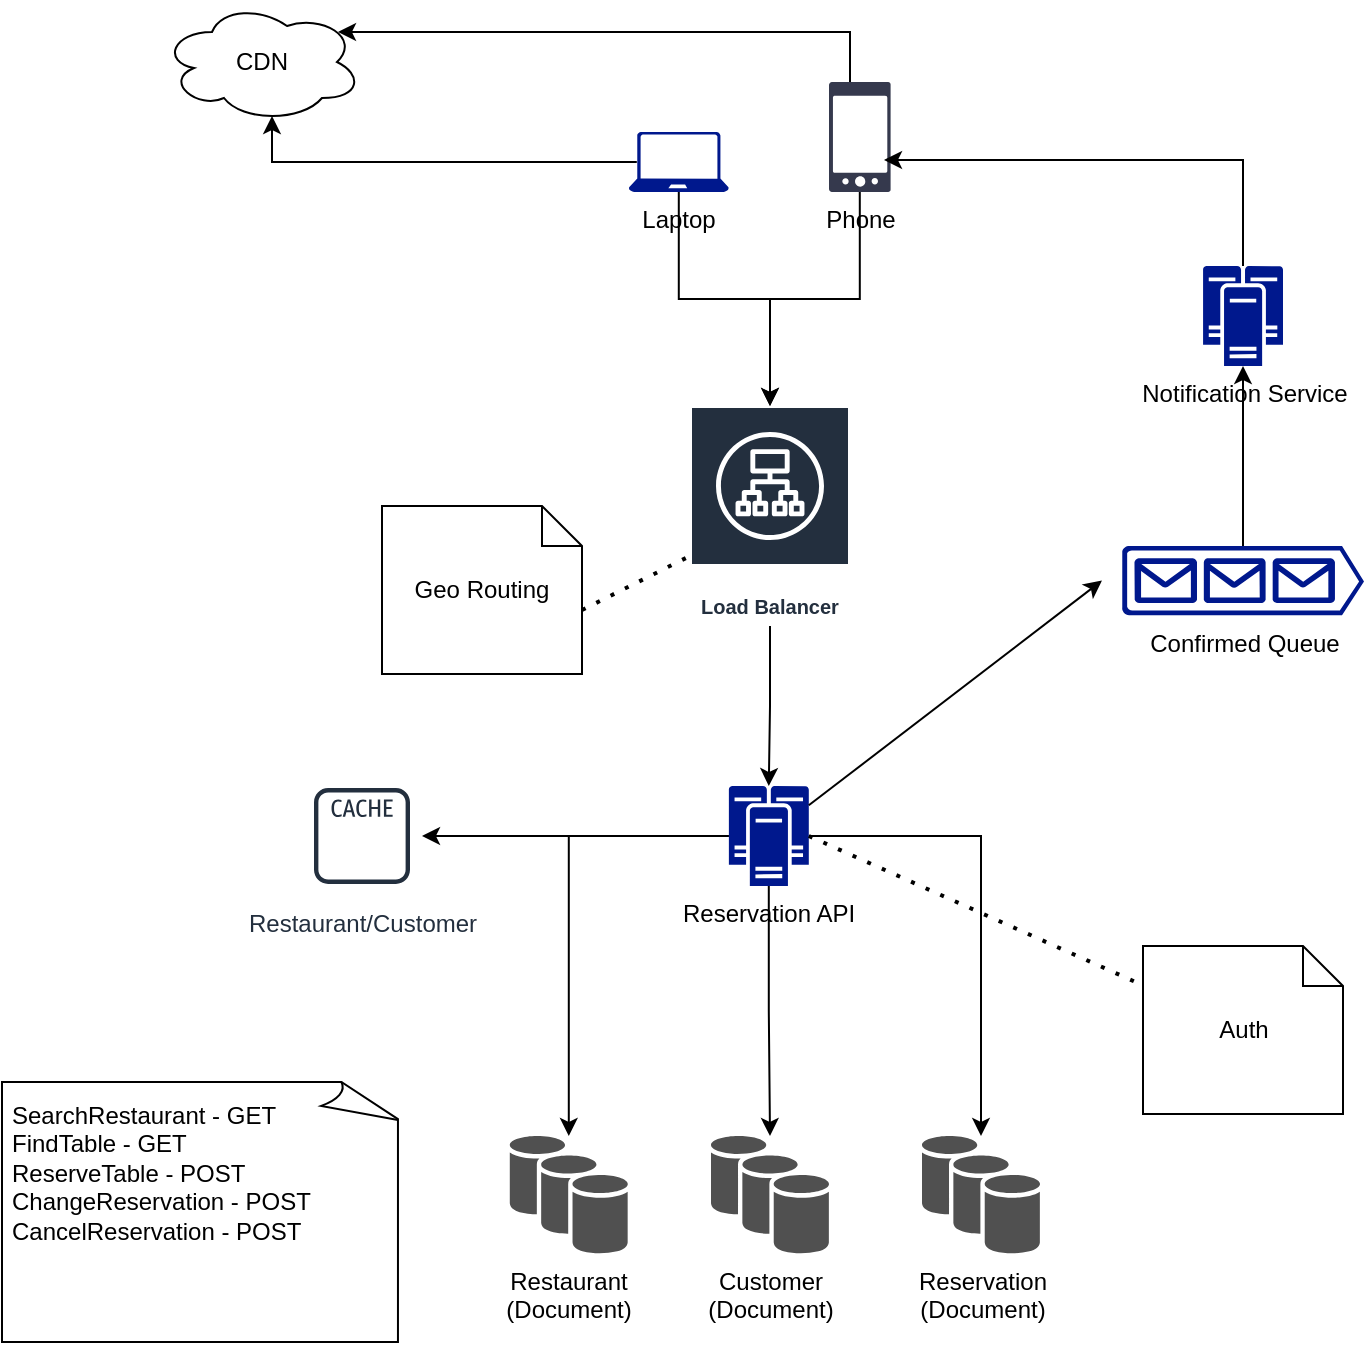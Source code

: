 <mxfile version="24.1.0" type="github">
  <diagram id="oNK5iG2GSj58y9uouhJK" name="Page-1">
    <mxGraphModel dx="1666" dy="785" grid="1" gridSize="10" guides="1" tooltips="1" connect="1" arrows="1" fold="1" page="1" pageScale="1" pageWidth="827" pageHeight="1169" math="0" shadow="0">
      <root>
        <mxCell id="0" />
        <mxCell id="1" parent="0" />
        <mxCell id="malOH9Rl9pckV-ilhNUJ-1" value="SearchRestaurant - GET&lt;div&gt;&lt;span style=&quot;background-color: initial;&quot;&gt;FindTable - GET&lt;/span&gt;&lt;br&gt;&lt;/div&gt;&lt;div&gt;ReserveTable - POST&lt;br&gt;Change&lt;span style=&quot;background-color: initial;&quot;&gt;Reservation - POST&lt;/span&gt;&lt;/div&gt;&lt;div&gt;&lt;span style=&quot;background-color: initial;&quot;&gt;Cancel&lt;/span&gt;&lt;span style=&quot;background-color: initial;&quot;&gt;Reservation - POST&lt;/span&gt;&lt;/div&gt;" style="whiteSpace=wrap;html=1;shape=mxgraph.basic.document;align=left;verticalAlign=top;spacingTop=0;spacing=5;" parent="1" vertex="1">
          <mxGeometry x="30" y="570" width="200" height="130" as="geometry" />
        </mxCell>
        <mxCell id="52DcFu_mwXOGBancipFE-1" style="edgeStyle=orthogonalEdgeStyle;rounded=0;orthogonalLoop=1;jettySize=auto;html=1;" parent="1" source="52DcFu_mwXOGBancipFE-2" target="52DcFu_mwXOGBancipFE-5" edge="1">
          <mxGeometry relative="1" as="geometry" />
        </mxCell>
        <mxCell id="dILfHhKP7yfeXY7zJibL-13" style="edgeStyle=orthogonalEdgeStyle;rounded=0;orthogonalLoop=1;jettySize=auto;html=1;exitX=0.341;exitY=0;exitDx=0;exitDy=0;exitPerimeter=0;entryX=0.88;entryY=0.25;entryDx=0;entryDy=0;entryPerimeter=0;" edge="1" parent="1" source="52DcFu_mwXOGBancipFE-2" target="dILfHhKP7yfeXY7zJibL-11">
          <mxGeometry relative="1" as="geometry">
            <mxPoint x="150" y="72" as="targetPoint" />
          </mxGeometry>
        </mxCell>
        <mxCell id="52DcFu_mwXOGBancipFE-2" value="Phone" style="sketch=0;html=1;aspect=fixed;strokeColor=none;shadow=0;fillColor=#35394D;verticalAlign=top;labelPosition=center;verticalLabelPosition=bottom;shape=mxgraph.gcp2.phone_android" parent="1" vertex="1">
          <mxGeometry x="443.5" y="70" width="30.8" height="55" as="geometry" />
        </mxCell>
        <mxCell id="Kl5anY7_5xA3Xo3KTTPu-3" style="edgeStyle=orthogonalEdgeStyle;rounded=0;orthogonalLoop=1;jettySize=auto;html=1;" parent="1" source="52DcFu_mwXOGBancipFE-3" target="Kl5anY7_5xA3Xo3KTTPu-2" edge="1">
          <mxGeometry relative="1" as="geometry" />
        </mxCell>
        <mxCell id="Kl5anY7_5xA3Xo3KTTPu-4" style="edgeStyle=orthogonalEdgeStyle;rounded=0;orthogonalLoop=1;jettySize=auto;html=1;" parent="1" source="52DcFu_mwXOGBancipFE-3" target="Kl5anY7_5xA3Xo3KTTPu-1" edge="1">
          <mxGeometry relative="1" as="geometry" />
        </mxCell>
        <mxCell id="dILfHhKP7yfeXY7zJibL-2" style="edgeStyle=orthogonalEdgeStyle;rounded=0;orthogonalLoop=1;jettySize=auto;html=1;" edge="1" parent="1" source="52DcFu_mwXOGBancipFE-3" target="dILfHhKP7yfeXY7zJibL-1">
          <mxGeometry relative="1" as="geometry" />
        </mxCell>
        <mxCell id="dILfHhKP7yfeXY7zJibL-4" style="edgeStyle=orthogonalEdgeStyle;rounded=0;orthogonalLoop=1;jettySize=auto;html=1;" edge="1" parent="1" source="52DcFu_mwXOGBancipFE-3" target="dILfHhKP7yfeXY7zJibL-3">
          <mxGeometry relative="1" as="geometry" />
        </mxCell>
        <mxCell id="52DcFu_mwXOGBancipFE-3" value="Reservation API" style="sketch=0;aspect=fixed;pointerEvents=1;shadow=0;dashed=0;html=1;strokeColor=none;labelPosition=center;verticalLabelPosition=bottom;verticalAlign=top;align=center;fillColor=#00188D;shape=mxgraph.mscae.enterprise.cluster_server" parent="1" vertex="1">
          <mxGeometry x="393.4" y="422.0" width="40" height="50" as="geometry" />
        </mxCell>
        <mxCell id="52DcFu_mwXOGBancipFE-4" style="edgeStyle=orthogonalEdgeStyle;rounded=0;orthogonalLoop=1;jettySize=auto;html=1;" parent="1" source="52DcFu_mwXOGBancipFE-5" target="52DcFu_mwXOGBancipFE-3" edge="1">
          <mxGeometry relative="1" as="geometry" />
        </mxCell>
        <mxCell id="52DcFu_mwXOGBancipFE-5" value="Load Balancer" style="sketch=0;outlineConnect=0;fontColor=#232F3E;gradientColor=none;strokeColor=#ffffff;fillColor=#232F3E;dashed=0;verticalLabelPosition=middle;verticalAlign=bottom;align=center;html=1;whiteSpace=wrap;fontSize=10;fontStyle=1;spacing=3;shape=mxgraph.aws4.productIcon;prIcon=mxgraph.aws4.application_load_balancer;" parent="1" vertex="1">
          <mxGeometry x="374" y="232" width="80" height="110" as="geometry" />
        </mxCell>
        <mxCell id="52DcFu_mwXOGBancipFE-11" style="edgeStyle=orthogonalEdgeStyle;rounded=0;orthogonalLoop=1;jettySize=auto;html=1;" parent="1" source="52DcFu_mwXOGBancipFE-7" target="52DcFu_mwXOGBancipFE-10" edge="1">
          <mxGeometry relative="1" as="geometry" />
        </mxCell>
        <mxCell id="52DcFu_mwXOGBancipFE-7" value="Confirmed Queue" style="sketch=0;aspect=fixed;pointerEvents=1;shadow=0;dashed=0;html=1;strokeColor=none;labelPosition=center;verticalLabelPosition=bottom;verticalAlign=top;align=center;fillColor=#00188D;shape=mxgraph.azure.queue_generic" parent="1" vertex="1">
          <mxGeometry x="590" y="302" width="121" height="34.6" as="geometry" />
        </mxCell>
        <mxCell id="52DcFu_mwXOGBancipFE-9" style="rounded=0;orthogonalLoop=1;jettySize=auto;html=1;entryX=-0.083;entryY=0.5;entryDx=0;entryDy=0;entryPerimeter=0;" parent="1" source="52DcFu_mwXOGBancipFE-3" target="52DcFu_mwXOGBancipFE-7" edge="1">
          <mxGeometry relative="1" as="geometry" />
        </mxCell>
        <mxCell id="52DcFu_mwXOGBancipFE-10" value="Notification Service" style="sketch=0;aspect=fixed;pointerEvents=1;shadow=0;dashed=0;html=1;strokeColor=none;labelPosition=center;verticalLabelPosition=bottom;verticalAlign=top;align=center;fillColor=#00188D;shape=mxgraph.mscae.enterprise.cluster_server" parent="1" vertex="1">
          <mxGeometry x="630.5" y="162.0" width="40" height="50" as="geometry" />
        </mxCell>
        <mxCell id="52DcFu_mwXOGBancipFE-14" style="edgeStyle=orthogonalEdgeStyle;rounded=0;orthogonalLoop=1;jettySize=auto;html=1;exitX=0.5;exitY=0;exitDx=0;exitDy=0;exitPerimeter=0;entryX=0.893;entryY=0.727;entryDx=0;entryDy=0;entryPerimeter=0;" parent="1" source="52DcFu_mwXOGBancipFE-10" target="52DcFu_mwXOGBancipFE-2" edge="1">
          <mxGeometry relative="1" as="geometry">
            <mxPoint x="720" y="172" as="sourcePoint" />
            <Array as="points">
              <mxPoint x="651" y="109" />
            </Array>
            <mxPoint x="660" y="50" as="targetPoint" />
          </mxGeometry>
        </mxCell>
        <mxCell id="Kl5anY7_5xA3Xo3KTTPu-1" value="Restaurant&lt;br&gt;(Document)" style="sketch=0;shadow=0;dashed=0;html=1;strokeColor=none;fillColor=#505050;labelPosition=center;verticalLabelPosition=bottom;verticalAlign=top;outlineConnect=0;align=center;shape=mxgraph.office.databases.database_availability_group;" parent="1" vertex="1">
          <mxGeometry x="283.9" y="597" width="59" height="59" as="geometry" />
        </mxCell>
        <mxCell id="Kl5anY7_5xA3Xo3KTTPu-2" value="Restaurant/Customer" style="sketch=0;outlineConnect=0;fontColor=#232F3E;gradientColor=none;strokeColor=#232F3E;fillColor=#ffffff;dashed=0;verticalLabelPosition=bottom;verticalAlign=top;align=center;html=1;fontSize=12;fontStyle=0;aspect=fixed;shape=mxgraph.aws4.resourceIcon;resIcon=mxgraph.aws4.cache_node;" parent="1" vertex="1">
          <mxGeometry x="180" y="417" width="60" height="60" as="geometry" />
        </mxCell>
        <mxCell id="dILfHhKP7yfeXY7zJibL-1" value="Customer&lt;br&gt;(Document)" style="sketch=0;shadow=0;dashed=0;html=1;strokeColor=none;fillColor=#505050;labelPosition=center;verticalLabelPosition=bottom;verticalAlign=top;outlineConnect=0;align=center;shape=mxgraph.office.databases.database_availability_group;" vertex="1" parent="1">
          <mxGeometry x="384.5" y="597" width="59" height="59" as="geometry" />
        </mxCell>
        <mxCell id="dILfHhKP7yfeXY7zJibL-3" value="Reservation&lt;br&gt;(Document)" style="sketch=0;shadow=0;dashed=0;html=1;strokeColor=none;fillColor=#505050;labelPosition=center;verticalLabelPosition=bottom;verticalAlign=top;outlineConnect=0;align=center;shape=mxgraph.office.databases.database_availability_group;" vertex="1" parent="1">
          <mxGeometry x="490" y="597" width="59" height="59" as="geometry" />
        </mxCell>
        <mxCell id="dILfHhKP7yfeXY7zJibL-5" value="Auth" style="shape=note;size=20;whiteSpace=wrap;html=1;" vertex="1" parent="1">
          <mxGeometry x="600.5" y="502" width="100" height="84" as="geometry" />
        </mxCell>
        <mxCell id="dILfHhKP7yfeXY7zJibL-6" value="" style="endArrow=none;dashed=1;html=1;dashPattern=1 3;strokeWidth=2;rounded=0;exitX=1;exitY=0.5;exitDx=0;exitDy=0;exitPerimeter=0;" edge="1" parent="1" source="52DcFu_mwXOGBancipFE-3" target="dILfHhKP7yfeXY7zJibL-5">
          <mxGeometry width="50" height="50" relative="1" as="geometry">
            <mxPoint x="600" y="472" as="sourcePoint" />
            <mxPoint x="650" y="422" as="targetPoint" />
          </mxGeometry>
        </mxCell>
        <mxCell id="dILfHhKP7yfeXY7zJibL-7" value="Geo Routing" style="shape=note;size=20;whiteSpace=wrap;html=1;" vertex="1" parent="1">
          <mxGeometry x="220" y="282" width="100" height="84" as="geometry" />
        </mxCell>
        <mxCell id="dILfHhKP7yfeXY7zJibL-8" value="" style="endArrow=none;dashed=1;html=1;dashPattern=1 3;strokeWidth=2;rounded=0;exitX=0;exitY=0;exitDx=100;exitDy=52;exitPerimeter=0;" edge="1" parent="1" source="dILfHhKP7yfeXY7zJibL-7" target="52DcFu_mwXOGBancipFE-5">
          <mxGeometry width="50" height="50" relative="1" as="geometry">
            <mxPoint x="220" y="342" as="sourcePoint" />
            <mxPoint x="270" y="292" as="targetPoint" />
          </mxGeometry>
        </mxCell>
        <mxCell id="dILfHhKP7yfeXY7zJibL-10" style="edgeStyle=orthogonalEdgeStyle;rounded=0;orthogonalLoop=1;jettySize=auto;html=1;" edge="1" parent="1" source="dILfHhKP7yfeXY7zJibL-9" target="52DcFu_mwXOGBancipFE-5">
          <mxGeometry relative="1" as="geometry" />
        </mxCell>
        <mxCell id="dILfHhKP7yfeXY7zJibL-12" style="edgeStyle=orthogonalEdgeStyle;rounded=0;orthogonalLoop=1;jettySize=auto;html=1;entryX=0.55;entryY=0.95;entryDx=0;entryDy=0;entryPerimeter=0;exitX=0.08;exitY=0.5;exitDx=0;exitDy=0;exitPerimeter=0;" edge="1" parent="1" source="dILfHhKP7yfeXY7zJibL-9" target="dILfHhKP7yfeXY7zJibL-11">
          <mxGeometry relative="1" as="geometry">
            <mxPoint x="342.9" y="111" as="sourcePoint" />
            <mxPoint x="155" y="93" as="targetPoint" />
          </mxGeometry>
        </mxCell>
        <mxCell id="dILfHhKP7yfeXY7zJibL-9" value="Laptop" style="sketch=0;aspect=fixed;pointerEvents=1;shadow=0;dashed=0;html=1;strokeColor=none;labelPosition=center;verticalLabelPosition=bottom;verticalAlign=top;align=center;fillColor=#00188D;shape=mxgraph.azure.laptop" vertex="1" parent="1">
          <mxGeometry x="343.4" y="95" width="50" height="30" as="geometry" />
        </mxCell>
        <mxCell id="dILfHhKP7yfeXY7zJibL-11" value="CDN" style="ellipse;shape=cloud;whiteSpace=wrap;html=1;align=center;" vertex="1" parent="1">
          <mxGeometry x="110" y="30" width="100" height="60" as="geometry" />
        </mxCell>
      </root>
    </mxGraphModel>
  </diagram>
</mxfile>
